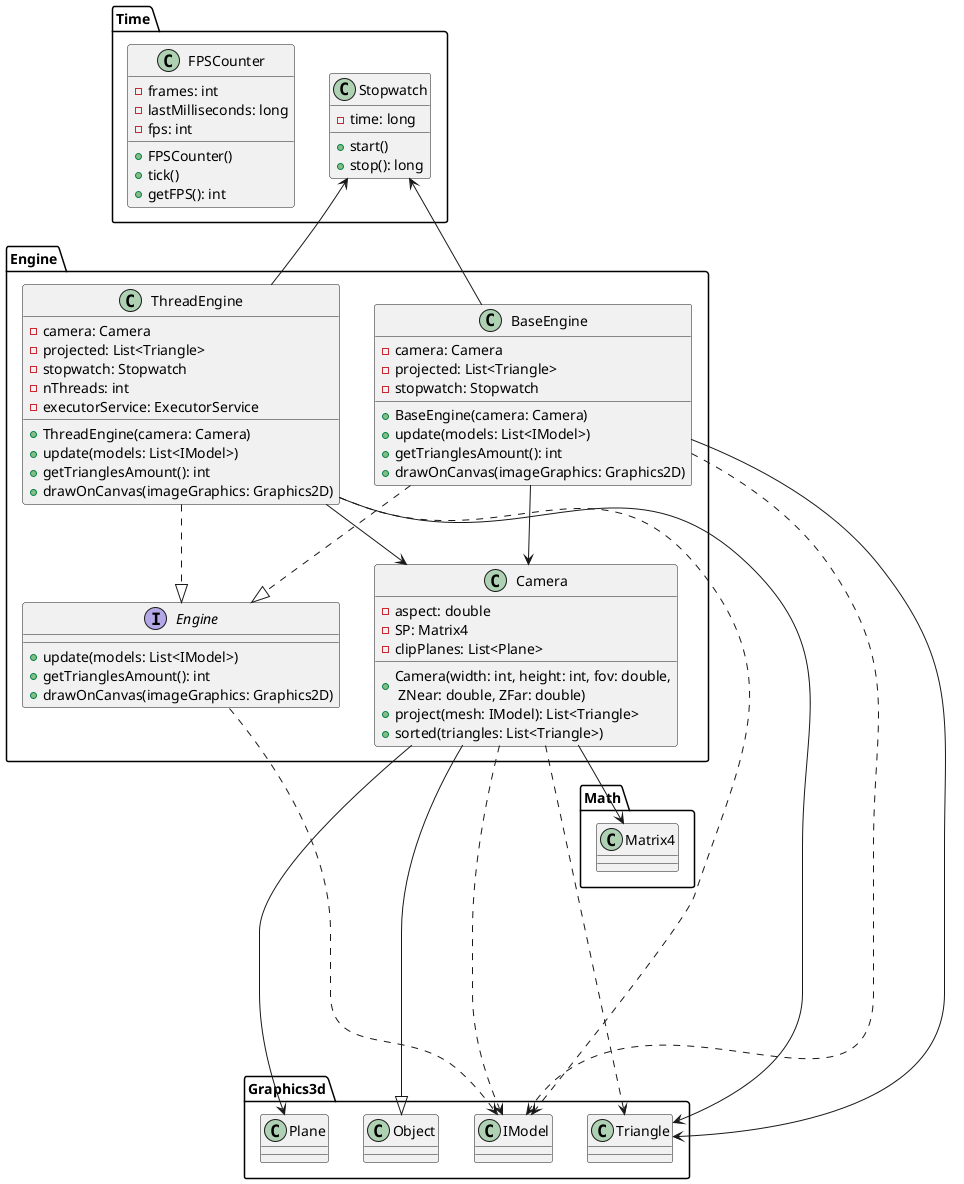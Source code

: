 @startuml
'https://plantuml.com/class-diagram

package Time {
    class FPSCounter {
        -frames: int
        -lastMilliseconds: long
        -fps: int
        +FPSCounter()
        +tick()
        +getFPS(): int
    }
    class Stopwatch {
        -time: long
        +start()
        +stop(): long
    }
}

package Engine {
    interface Engine {
        +update(models: List<IModel>)
        +getTrianglesAmount(): int
        +drawOnCanvas(imageGraphics: Graphics2D)
    }

    class ThreadEngine {
        -camera: Camera
        -projected: List<Triangle>
        -stopwatch: Stopwatch
        -nThreads: int
        -executorService: ExecutorService
        +ThreadEngine(camera: Camera)
        +update(models: List<IModel>)
        +getTrianglesAmount(): int
        +drawOnCanvas(imageGraphics: Graphics2D)
    }

    ThreadEngine ..|> Engine
    ThreadEngine --> Camera

    class BaseEngine {
        -camera: Camera
        -projected: List<Triangle>
        -stopwatch: Stopwatch
        +BaseEngine(camera: Camera)
        +update(models: List<IModel>)
        +getTrianglesAmount(): int
        +drawOnCanvas(imageGraphics: Graphics2D)
    }

    BaseEngine ..|> Engine
     BaseEngine --> Camera


    class Camera{
        -aspect: double
        -SP: Matrix4
        -clipPlanes: List<Plane>
        +Camera(width: int, height: int, fov: double,\n ZNear: double, ZFar: double)
        +project(mesh: IModel): List<Triangle>
        +sorted(triangles: List<Triangle>)
    }

}

ThreadEngine -up-> Time.Stopwatch
BaseEngine -left-> Time.Stopwatch
Engine.Engine ..> Graphics3d.IModel

ThreadEngine --> Graphics3d.Triangle
BaseEngine --> Graphics3d.Triangle

ThreadEngine ..> Graphics3d.IModel
BaseEngine ..> Graphics3d.IModel


Camera-->Math.Matrix4
Camera------>Graphics3d.Plane
Camera..>Graphics3d.IModel
Camera..>Graphics3d.Triangle
Camera--|>Graphics3d.Object

@enduml